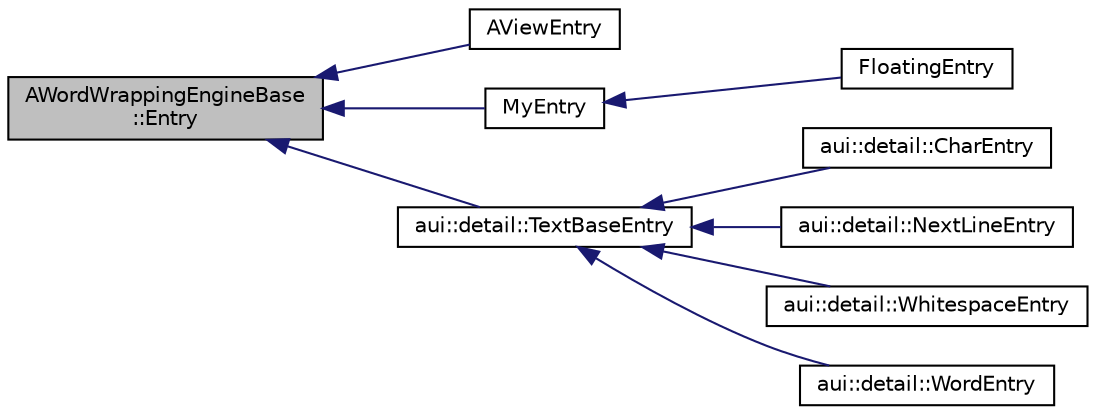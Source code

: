 digraph "AWordWrappingEngineBase::Entry"
{
 // LATEX_PDF_SIZE
  edge [fontname="Helvetica",fontsize="10",labelfontname="Helvetica",labelfontsize="10"];
  node [fontname="Helvetica",fontsize="10",shape=record];
  rankdir="LR";
  Node1 [label="AWordWrappingEngineBase\l::Entry",height=0.2,width=0.4,color="black", fillcolor="grey75", style="filled", fontcolor="black",tooltip=" "];
  Node1 -> Node2 [dir="back",color="midnightblue",fontsize="10",style="solid",fontname="Helvetica"];
  Node2 [label="AViewEntry",height=0.2,width=0.4,color="black", fillcolor="white", style="filled",URL="$classAViewEntry.html",tooltip=" "];
  Node1 -> Node3 [dir="back",color="midnightblue",fontsize="10",style="solid",fontname="Helvetica"];
  Node3 [label="MyEntry",height=0.2,width=0.4,color="black", fillcolor="white", style="filled",URL="$classMyEntry.html",tooltip=" "];
  Node3 -> Node4 [dir="back",color="midnightblue",fontsize="10",style="solid",fontname="Helvetica"];
  Node4 [label="FloatingEntry",height=0.2,width=0.4,color="black", fillcolor="white", style="filled",URL="$classFloatingEntry.html",tooltip=" "];
  Node1 -> Node5 [dir="back",color="midnightblue",fontsize="10",style="solid",fontname="Helvetica"];
  Node5 [label="aui::detail::TextBaseEntry",height=0.2,width=0.4,color="black", fillcolor="white", style="filled",URL="$classaui_1_1detail_1_1TextBaseEntry.html",tooltip=" "];
  Node5 -> Node6 [dir="back",color="midnightblue",fontsize="10",style="solid",fontname="Helvetica"];
  Node6 [label="aui::detail::CharEntry",height=0.2,width=0.4,color="black", fillcolor="white", style="filled",URL="$classaui_1_1detail_1_1CharEntry.html",tooltip=" "];
  Node5 -> Node7 [dir="back",color="midnightblue",fontsize="10",style="solid",fontname="Helvetica"];
  Node7 [label="aui::detail::NextLineEntry",height=0.2,width=0.4,color="black", fillcolor="white", style="filled",URL="$classaui_1_1detail_1_1NextLineEntry.html",tooltip=" "];
  Node5 -> Node8 [dir="back",color="midnightblue",fontsize="10",style="solid",fontname="Helvetica"];
  Node8 [label="aui::detail::WhitespaceEntry",height=0.2,width=0.4,color="black", fillcolor="white", style="filled",URL="$classaui_1_1detail_1_1WhitespaceEntry.html",tooltip=" "];
  Node5 -> Node9 [dir="back",color="midnightblue",fontsize="10",style="solid",fontname="Helvetica"];
  Node9 [label="aui::detail::WordEntry",height=0.2,width=0.4,color="black", fillcolor="white", style="filled",URL="$classaui_1_1detail_1_1WordEntry.html",tooltip=" "];
}
